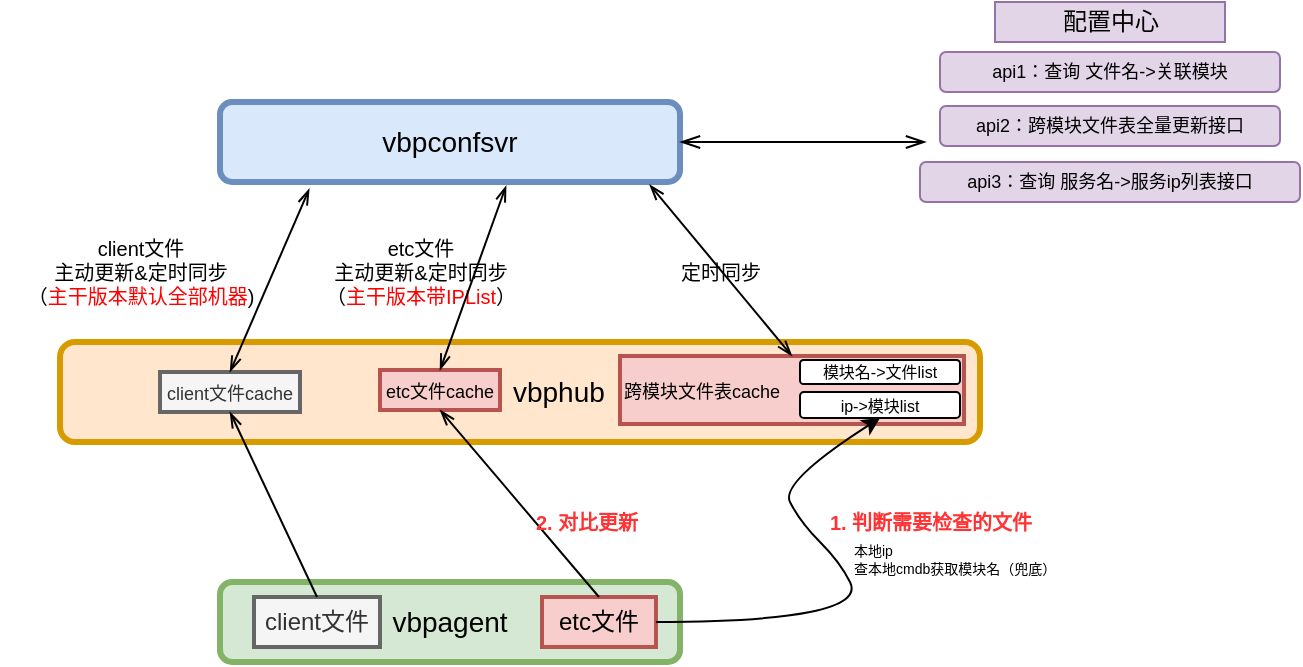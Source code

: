 <mxfile version="22.1.0" type="github">
  <diagram name="第 1 页" id="3QN_L99QRxnpCt4TK57H">
    <mxGraphModel dx="988" dy="532" grid="1" gridSize="10" guides="1" tooltips="1" connect="1" arrows="1" fold="1" page="1" pageScale="1" pageWidth="827" pageHeight="1169" math="0" shadow="0">
      <root>
        <mxCell id="0" />
        <mxCell id="1" parent="0" />
        <mxCell id="ks44Y-bHQrXXDw-JOLaS-1" value="&lt;font style=&quot;font-size: 14px;&quot;&gt;vbpconfsvr&lt;/font&gt;" style="rounded=1;whiteSpace=wrap;html=1;strokeWidth=3;fillColor=#dae8fc;strokeColor=#6c8ebf;" parent="1" vertex="1">
          <mxGeometry x="310" y="360" width="230" height="40" as="geometry" />
        </mxCell>
        <mxCell id="ks44Y-bHQrXXDw-JOLaS-7" value="&lt;font style=&quot;font-size: 14px;&quot;&gt;&amp;nbsp; &amp;nbsp; &amp;nbsp; &amp;nbsp; &amp;nbsp; vbphub&lt;/font&gt;" style="rounded=1;whiteSpace=wrap;html=1;strokeWidth=3;fillColor=#ffe6cc;strokeColor=#d79b00;" parent="1" vertex="1">
          <mxGeometry x="230" y="480" width="460" height="50" as="geometry" />
        </mxCell>
        <mxCell id="ks44Y-bHQrXXDw-JOLaS-8" value="&lt;font style=&quot;font-size: 14px;&quot;&gt;vbpagent&lt;/font&gt;" style="rounded=1;whiteSpace=wrap;html=1;strokeWidth=3;fillColor=#d5e8d4;strokeColor=#82b366;" parent="1" vertex="1">
          <mxGeometry x="310" y="600" width="230" height="40" as="geometry" />
        </mxCell>
        <mxCell id="ks44Y-bHQrXXDw-JOLaS-21" value="&lt;font style=&quot;font-size: 9px;&quot;&gt;etc文件cache&lt;/font&gt;" style="rounded=0;whiteSpace=wrap;html=1;fillColor=#f8cecc;strokeColor=#b85450;strokeWidth=2;" parent="1" vertex="1">
          <mxGeometry x="390" y="494" width="60" height="20" as="geometry" />
        </mxCell>
        <mxCell id="ks44Y-bHQrXXDw-JOLaS-23" value="&lt;font style=&quot;font-size: 9px;&quot;&gt;跨模块文件表cache&lt;/font&gt;" style="rounded=0;whiteSpace=wrap;html=1;fillColor=#f8cecc;strokeColor=#b85450;strokeWidth=2;align=left;" parent="1" vertex="1">
          <mxGeometry x="510" y="487" width="172" height="34" as="geometry" />
        </mxCell>
        <mxCell id="ks44Y-bHQrXXDw-JOLaS-24" value="&lt;font style=&quot;font-size: 9px;&quot;&gt;client文件cache&lt;/font&gt;" style="rounded=0;whiteSpace=wrap;html=1;fillColor=#f5f5f5;strokeColor=#666666;fontColor=#333333;strokeWidth=2;" parent="1" vertex="1">
          <mxGeometry x="280" y="495" width="70" height="20" as="geometry" />
        </mxCell>
        <mxCell id="ks44Y-bHQrXXDw-JOLaS-25" value="" style="edgeStyle=elbowEdgeStyle;elbow=horizontal;endArrow=openThin;html=1;curved=0;rounded=0;endSize=8;startSize=8;exitX=1;exitY=0.5;exitDx=0;exitDy=0;entryX=0;entryY=0.5;entryDx=0;entryDy=0;entryPerimeter=0;startArrow=openThin;startFill=0;endFill=0;" parent="1" source="ks44Y-bHQrXXDw-JOLaS-1" edge="1">
          <mxGeometry width="50" height="50" relative="1" as="geometry">
            <mxPoint x="430" y="520" as="sourcePoint" />
            <mxPoint x="663" y="380" as="targetPoint" />
          </mxGeometry>
        </mxCell>
        <mxCell id="ks44Y-bHQrXXDw-JOLaS-26" value="" style="endArrow=openThin;html=1;rounded=0;entryX=0.934;entryY=1.033;entryDx=0;entryDy=0;entryPerimeter=0;exitX=0.5;exitY=0;exitDx=0;exitDy=0;startArrow=openThin;startFill=0;endFill=0;" parent="1" source="ks44Y-bHQrXXDw-JOLaS-23" target="ks44Y-bHQrXXDw-JOLaS-1" edge="1">
          <mxGeometry width="50" height="50" relative="1" as="geometry">
            <mxPoint x="430" y="520" as="sourcePoint" />
            <mxPoint x="480" y="470" as="targetPoint" />
          </mxGeometry>
        </mxCell>
        <mxCell id="ks44Y-bHQrXXDw-JOLaS-27" value="&lt;font style=&quot;font-size: 10px;&quot;&gt;定时同步&lt;/font&gt;" style="text;html=1;align=center;verticalAlign=middle;resizable=0;points=[];autosize=1;strokeColor=none;fillColor=none;" parent="1" vertex="1">
          <mxGeometry x="530" y="430" width="60" height="30" as="geometry" />
        </mxCell>
        <mxCell id="ks44Y-bHQrXXDw-JOLaS-30" value="etc文件&lt;br style=&quot;font-size: 10px;&quot;&gt;主动更新&amp;amp;定时同步&lt;br&gt;（&lt;font color=&quot;#ff0000&quot;&gt;主干版本带IPList&lt;/font&gt;）" style="text;html=1;align=center;verticalAlign=middle;resizable=0;points=[];autosize=1;strokeColor=none;fillColor=none;fontSize=10;" parent="1" vertex="1">
          <mxGeometry x="350" y="420" width="120" height="50" as="geometry" />
        </mxCell>
        <mxCell id="ks44Y-bHQrXXDw-JOLaS-31" value="client文件&lt;br style=&quot;font-size: 10px;&quot;&gt;主动更新&amp;amp;定时同步&lt;br&gt;（&lt;font color=&quot;#ff0000&quot;&gt;主干版本默认全部机器&lt;/font&gt;)" style="text;html=1;align=center;verticalAlign=middle;resizable=0;points=[];autosize=1;strokeColor=none;fillColor=none;fontSize=10;" parent="1" vertex="1">
          <mxGeometry x="200" y="420" width="140" height="50" as="geometry" />
        </mxCell>
        <mxCell id="ks44Y-bHQrXXDw-JOLaS-32" value="etc文件" style="rounded=0;whiteSpace=wrap;html=1;fillColor=#f8cecc;strokeColor=#b85450;strokeWidth=2;" parent="1" vertex="1">
          <mxGeometry x="471" y="607.5" width="57" height="25" as="geometry" />
        </mxCell>
        <mxCell id="ks44Y-bHQrXXDw-JOLaS-33" value="client文件" style="rounded=0;whiteSpace=wrap;html=1;strokeWidth=2;fillColor=#f5f5f5;strokeColor=#666666;fontColor=#333333;" parent="1" vertex="1">
          <mxGeometry x="327" y="607.5" width="63" height="25" as="geometry" />
        </mxCell>
        <mxCell id="ks44Y-bHQrXXDw-JOLaS-34" value="" style="endArrow=openThin;html=1;rounded=0;entryX=0.5;entryY=1;entryDx=0;entryDy=0;exitX=0.5;exitY=0;exitDx=0;exitDy=0;startArrow=none;startFill=0;endFill=0;" parent="1" source="ks44Y-bHQrXXDw-JOLaS-33" target="ks44Y-bHQrXXDw-JOLaS-24" edge="1">
          <mxGeometry width="50" height="50" relative="1" as="geometry">
            <mxPoint x="364" y="415" as="sourcePoint" />
            <mxPoint x="330" y="500" as="targetPoint" />
          </mxGeometry>
        </mxCell>
        <mxCell id="ks44Y-bHQrXXDw-JOLaS-37" value="" style="endArrow=openThin;startArrow=openThin;html=1;rounded=0;entryX=0.622;entryY=1.047;entryDx=0;entryDy=0;entryPerimeter=0;exitX=0.5;exitY=0;exitDx=0;exitDy=0;startFill=0;endFill=0;" parent="1" source="ks44Y-bHQrXXDw-JOLaS-21" target="ks44Y-bHQrXXDw-JOLaS-1" edge="1">
          <mxGeometry width="50" height="50" relative="1" as="geometry">
            <mxPoint x="440" y="480" as="sourcePoint" />
            <mxPoint x="490" y="430" as="targetPoint" />
          </mxGeometry>
        </mxCell>
        <mxCell id="ks44Y-bHQrXXDw-JOLaS-38" value="" style="endArrow=openThin;startArrow=openThin;html=1;rounded=0;entryX=0.194;entryY=1.087;entryDx=0;entryDy=0;entryPerimeter=0;exitX=0.5;exitY=0;exitDx=0;exitDy=0;startFill=0;endFill=0;" parent="1" source="ks44Y-bHQrXXDw-JOLaS-24" target="ks44Y-bHQrXXDw-JOLaS-1" edge="1">
          <mxGeometry width="50" height="50" relative="1" as="geometry">
            <mxPoint x="500" y="500" as="sourcePoint" />
            <mxPoint x="463" y="412" as="targetPoint" />
          </mxGeometry>
        </mxCell>
        <mxCell id="ks44Y-bHQrXXDw-JOLaS-42" value="" style="endArrow=openThin;html=1;rounded=0;exitX=0.5;exitY=0;exitDx=0;exitDy=0;entryX=0.5;entryY=1;entryDx=0;entryDy=0;startArrow=none;startFill=0;endFill=0;" parent="1" source="ks44Y-bHQrXXDw-JOLaS-32" target="ks44Y-bHQrXXDw-JOLaS-21" edge="1">
          <mxGeometry width="50" height="50" relative="1" as="geometry">
            <mxPoint x="440" y="480" as="sourcePoint" />
            <mxPoint x="490" y="520" as="targetPoint" />
          </mxGeometry>
        </mxCell>
        <mxCell id="ks44Y-bHQrXXDw-JOLaS-43" value="&lt;font style=&quot;font-size: 10px;&quot;&gt;1. 判断需要检查的文件&lt;br&gt;&lt;/font&gt;" style="text;html=1;align=center;verticalAlign=middle;resizable=0;points=[];autosize=1;strokeColor=none;fillColor=none;fontColor=#FF3333;fontStyle=1" parent="1" vertex="1">
          <mxGeometry x="605" y="555" width="120" height="30" as="geometry" />
        </mxCell>
        <mxCell id="ks44Y-bHQrXXDw-JOLaS-45" value="&lt;font style=&quot;font-size: 10px;&quot;&gt;2. 对比更新&lt;br&gt;&lt;/font&gt;" style="text;html=1;align=center;verticalAlign=middle;resizable=0;points=[];autosize=1;strokeColor=none;fillColor=none;fontColor=#FF3333;fontStyle=1" parent="1" vertex="1">
          <mxGeometry x="458" y="555" width="70" height="30" as="geometry" />
        </mxCell>
        <mxCell id="HKex-pwfgO8XM8RjCbc4-2" value="模块名-&amp;gt;文件list" style="rounded=1;whiteSpace=wrap;html=1;fontSize=8;" vertex="1" parent="1">
          <mxGeometry x="600" y="489" width="80" height="12" as="geometry" />
        </mxCell>
        <mxCell id="HKex-pwfgO8XM8RjCbc4-4" value="ip-&amp;gt;模块list" style="rounded=1;whiteSpace=wrap;html=1;fontSize=8;" vertex="1" parent="1">
          <mxGeometry x="600" y="505" width="80" height="13" as="geometry" />
        </mxCell>
        <mxCell id="HKex-pwfgO8XM8RjCbc4-6" value="" style="curved=1;endArrow=classic;html=1;rounded=0;exitX=1;exitY=0.5;exitDx=0;exitDy=0;entryX=0.5;entryY=1;entryDx=0;entryDy=0;" edge="1" parent="1" source="ks44Y-bHQrXXDw-JOLaS-32" target="HKex-pwfgO8XM8RjCbc4-4">
          <mxGeometry width="50" height="50" relative="1" as="geometry">
            <mxPoint x="580" y="610" as="sourcePoint" />
            <mxPoint x="630" y="560" as="targetPoint" />
            <Array as="points">
              <mxPoint x="580" y="620" />
              <mxPoint x="630" y="610" />
              <mxPoint x="620" y="590" />
              <mxPoint x="600" y="570" />
              <mxPoint x="590" y="550" />
            </Array>
          </mxGeometry>
        </mxCell>
        <mxCell id="HKex-pwfgO8XM8RjCbc4-7" value="&lt;font style=&quot;font-size: 7px;&quot;&gt;本地ip&lt;br style=&quot;font-size: 7px;&quot;&gt;查本地cmdb获取模块名（兜底）&lt;/font&gt;" style="text;html=1;align=left;verticalAlign=bottom;resizable=0;points=[];autosize=1;strokeColor=none;fillColor=none;horizontal=1;fontSize=7;" vertex="1" parent="1">
          <mxGeometry x="625" y="570" width="120" height="30" as="geometry" />
        </mxCell>
        <mxCell id="HKex-pwfgO8XM8RjCbc4-8" value="api2：跨模块文件表全量更新接口" style="rounded=1;whiteSpace=wrap;html=1;fontSize=9;fillColor=#e1d5e7;strokeColor=#9673a6;" vertex="1" parent="1">
          <mxGeometry x="670" y="362" width="170" height="20" as="geometry" />
        </mxCell>
        <mxCell id="HKex-pwfgO8XM8RjCbc4-9" value="api3：查询 服务名-&amp;gt;服务ip列表接口&lt;div style=&quot;font-size: 9px; text-align: start;&quot; data-hash=&quot;1a8941fa20399c677747accae61fd09c&quot; data-version=&quot;3.0.0&quot;&gt;&lt;/div&gt;" style="rounded=1;whiteSpace=wrap;html=1;fontSize=9;fillColor=#e1d5e7;strokeColor=#9673a6;" vertex="1" parent="1">
          <mxGeometry x="660" y="390" width="190" height="20" as="geometry" />
        </mxCell>
        <mxCell id="HKex-pwfgO8XM8RjCbc4-11" value="配置中心" style="rounded=0;whiteSpace=wrap;html=1;fillColor=#e1d5e7;strokeColor=#9673a6;" vertex="1" parent="1">
          <mxGeometry x="697.5" y="310" width="115" height="20" as="geometry" />
        </mxCell>
        <mxCell id="HKex-pwfgO8XM8RjCbc4-12" value="api1：查询 文件名-&amp;gt;关联模块" style="rounded=1;whiteSpace=wrap;html=1;fontSize=9;fillColor=#e1d5e7;strokeColor=#9673a6;" vertex="1" parent="1">
          <mxGeometry x="670" y="335" width="170" height="20" as="geometry" />
        </mxCell>
      </root>
    </mxGraphModel>
  </diagram>
</mxfile>
